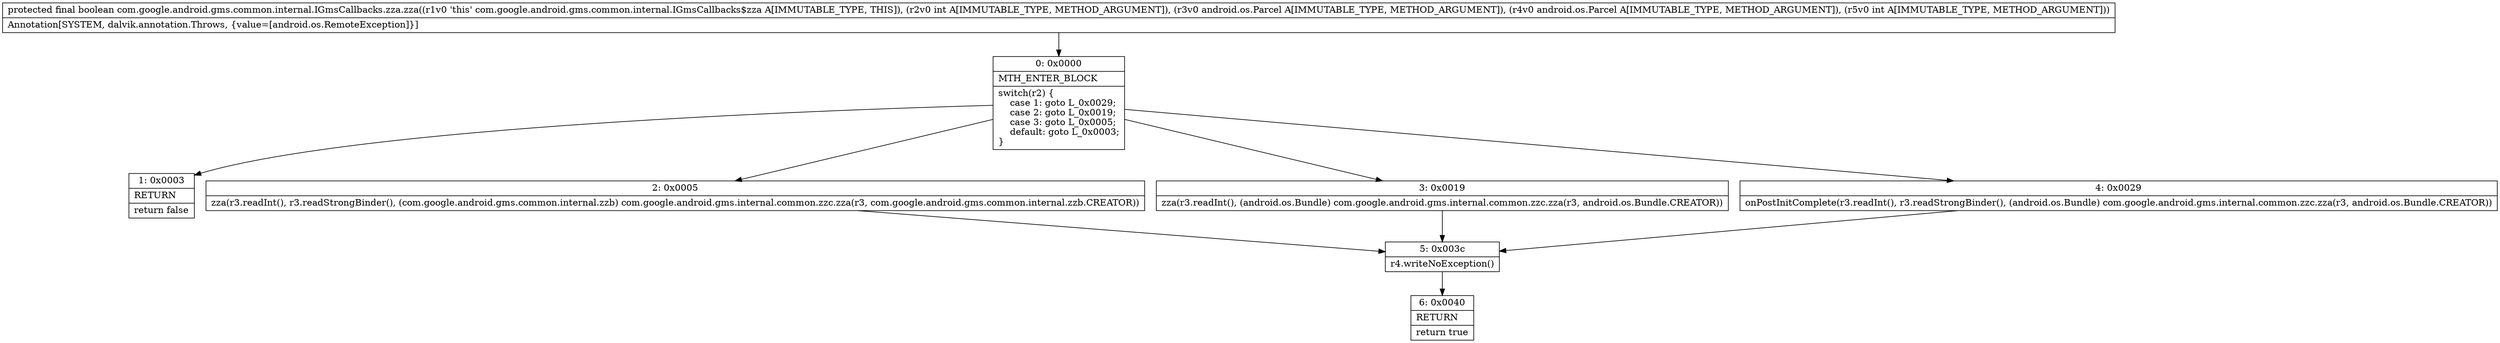 digraph "CFG forcom.google.android.gms.common.internal.IGmsCallbacks.zza.zza(ILandroid\/os\/Parcel;Landroid\/os\/Parcel;I)Z" {
Node_0 [shape=record,label="{0\:\ 0x0000|MTH_ENTER_BLOCK\l|switch(r2) \{\l    case 1: goto L_0x0029;\l    case 2: goto L_0x0019;\l    case 3: goto L_0x0005;\l    default: goto L_0x0003;\l\}\l}"];
Node_1 [shape=record,label="{1\:\ 0x0003|RETURN\l|return false\l}"];
Node_2 [shape=record,label="{2\:\ 0x0005|zza(r3.readInt(), r3.readStrongBinder(), (com.google.android.gms.common.internal.zzb) com.google.android.gms.internal.common.zzc.zza(r3, com.google.android.gms.common.internal.zzb.CREATOR))\l}"];
Node_3 [shape=record,label="{3\:\ 0x0019|zza(r3.readInt(), (android.os.Bundle) com.google.android.gms.internal.common.zzc.zza(r3, android.os.Bundle.CREATOR))\l}"];
Node_4 [shape=record,label="{4\:\ 0x0029|onPostInitComplete(r3.readInt(), r3.readStrongBinder(), (android.os.Bundle) com.google.android.gms.internal.common.zzc.zza(r3, android.os.Bundle.CREATOR))\l}"];
Node_5 [shape=record,label="{5\:\ 0x003c|r4.writeNoException()\l}"];
Node_6 [shape=record,label="{6\:\ 0x0040|RETURN\l|return true\l}"];
MethodNode[shape=record,label="{protected final boolean com.google.android.gms.common.internal.IGmsCallbacks.zza.zza((r1v0 'this' com.google.android.gms.common.internal.IGmsCallbacks$zza A[IMMUTABLE_TYPE, THIS]), (r2v0 int A[IMMUTABLE_TYPE, METHOD_ARGUMENT]), (r3v0 android.os.Parcel A[IMMUTABLE_TYPE, METHOD_ARGUMENT]), (r4v0 android.os.Parcel A[IMMUTABLE_TYPE, METHOD_ARGUMENT]), (r5v0 int A[IMMUTABLE_TYPE, METHOD_ARGUMENT]))  | Annotation[SYSTEM, dalvik.annotation.Throws, \{value=[android.os.RemoteException]\}]\l}"];
MethodNode -> Node_0;
Node_0 -> Node_1;
Node_0 -> Node_2;
Node_0 -> Node_3;
Node_0 -> Node_4;
Node_2 -> Node_5;
Node_3 -> Node_5;
Node_4 -> Node_5;
Node_5 -> Node_6;
}

